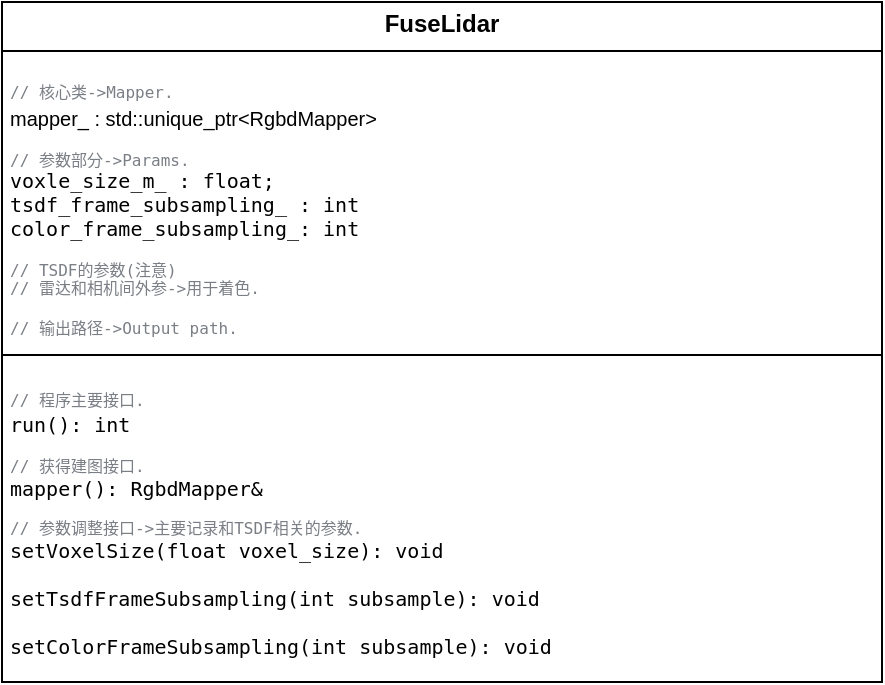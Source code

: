 <mxfile version="24.7.8">
  <diagram id="C5RBs43oDa-KdzZeNtuy" name="Page-1">
    <mxGraphModel dx="1728" dy="991" grid="1" gridSize="10" guides="1" tooltips="1" connect="1" arrows="1" fold="1" page="1" pageScale="1" pageWidth="827" pageHeight="1169" math="0" shadow="0">
      <root>
        <mxCell id="WIyWlLk6GJQsqaUBKTNV-0" />
        <mxCell id="WIyWlLk6GJQsqaUBKTNV-1" parent="WIyWlLk6GJQsqaUBKTNV-0" />
        <mxCell id="Q06gvqehb0tVf-gmrX-M-1" value="&lt;p style=&quot;margin:0px;margin-top:4px;text-align:center;&quot;&gt;&lt;b&gt;FuseLidar&lt;/b&gt;&lt;/p&gt;&lt;hr size=&quot;1&quot; style=&quot;border-style:solid;&quot;&gt;&lt;p style=&quot;margin: 0px 0px 0px 4px; font-size: 8px;&quot;&gt;&lt;font face=&quot;JetBrains Mono, monospace&quot; color=&quot;#7a7e85&quot;&gt;&lt;br&gt;&lt;/font&gt;&lt;/p&gt;&lt;p style=&quot;margin: 0px 0px 0px 4px; font-size: 8px;&quot;&gt;&lt;span style=&quot;color: rgb(122, 126, 133); font-family: &amp;quot;JetBrains Mono&amp;quot;, monospace;&quot;&gt;// 核心类-&amp;gt;Mapper.&lt;/span&gt;&lt;font face=&quot;JetBrains Mono, monospace&quot; color=&quot;#7a7e85&quot;&gt;&lt;br&gt;&lt;/font&gt;&lt;/p&gt;&lt;p style=&quot;margin: 0px 0px 0px 4px;&quot;&gt;&lt;font style=&quot;font-size: 10px;&quot;&gt;mapper_ : std::unique_ptr&amp;lt;RgbdMapper&amp;gt;&lt;/font&gt;&lt;/p&gt;&lt;p style=&quot;margin: 0px 0px 0px 4px; font-size: 8px;&quot;&gt;&lt;br&gt;&lt;/p&gt;&lt;p style=&quot;margin: 0px 0px 0px 4px; font-size: 8px;&quot;&gt;&lt;span style=&quot;background-color: initial; color: rgb(122, 126, 133); font-family: &amp;quot;JetBrains Mono&amp;quot;, monospace;&quot;&gt;// 参数部分-&amp;gt;Params.&lt;/span&gt;&lt;/p&gt;&lt;p style=&quot;margin: 0px 0px 0px 4px; font-size: 10px;&quot;&gt;&lt;span style=&quot;background-color: initial; font-family: &amp;quot;JetBrains Mono&amp;quot;, monospace;&quot;&gt;&lt;font style=&quot;font-size: 10px;&quot;&gt;voxle_size_m_ : float;&lt;/font&gt;&lt;/span&gt;&lt;/p&gt;&lt;p style=&quot;margin: 0px 0px 0px 4px; font-size: 10px;&quot;&gt;&lt;span style=&quot;background-color: initial; font-family: &amp;quot;JetBrains Mono&amp;quot;, monospace;&quot;&gt;&lt;font style=&quot;font-size: 10px;&quot;&gt;tsdf_frame_subsampling_ : int&lt;/font&gt;&lt;/span&gt;&lt;/p&gt;&lt;p style=&quot;margin: 0px 0px 0px 4px; font-size: 10px;&quot;&gt;&lt;span style=&quot;background-color: initial; font-family: &amp;quot;JetBrains Mono&amp;quot;, monospace;&quot;&gt;&lt;font style=&quot;font-size: 10px;&quot;&gt;color_frame_subsampling_: int&lt;/font&gt;&lt;/span&gt;&lt;/p&gt;&lt;p style=&quot;margin: 0px 0px 0px 4px; font-size: 8px;&quot;&gt;&lt;br&gt;&lt;/p&gt;&lt;p style=&quot;margin: 0px 0px 0px 4px; font-size: 8px;&quot;&gt;&lt;font face=&quot;JetBrains Mono, monospace&quot; color=&quot;#7a7e85&quot;&gt;// TSDF的参数(注意)&lt;/font&gt;&lt;/p&gt;&lt;p style=&quot;margin: 0px 0px 0px 4px; font-size: 8px;&quot;&gt;&lt;font face=&quot;JetBrains Mono, monospace&quot; color=&quot;#7a7e85&quot;&gt;// 雷达和相机间外参-&amp;gt;用于着色.&lt;/font&gt;&lt;/p&gt;&lt;p style=&quot;margin: 0px 0px 0px 4px; font-size: 8px;&quot;&gt;&lt;font face=&quot;JetBrains Mono, monospace&quot; color=&quot;#7a7e85&quot;&gt;&lt;br&gt;&lt;/font&gt;&lt;/p&gt;&lt;p style=&quot;margin: 0px 0px 0px 4px; font-size: 8px;&quot;&gt;&lt;font face=&quot;JetBrains Mono, monospace&quot; color=&quot;#7a7e85&quot;&gt;// 输出路径&lt;/font&gt;&lt;span style=&quot;background-color: initial; color: rgb(122, 126, 133); font-family: &amp;quot;JetBrains Mono&amp;quot;, monospace;&quot;&gt;-&amp;gt;O&lt;/span&gt;&lt;span style=&quot;background-color: initial; color: rgb(122, 126, 133); font-family: &amp;quot;JetBrains Mono&amp;quot;, monospace;&quot;&gt;utput path&lt;/span&gt;&lt;span style=&quot;background-color: initial; color: rgb(122, 126, 133); font-family: &amp;quot;JetBrains Mono&amp;quot;, monospace;&quot;&gt;.&lt;/span&gt;&lt;font face=&quot;JetBrains Mono, monospace&quot; color=&quot;#7a7e85&quot;&gt;&lt;br&gt;&lt;/font&gt;&lt;/p&gt;&lt;hr size=&quot;1&quot; style=&quot;border-style: solid; font-size: 16px;&quot;&gt;&lt;p style=&quot;margin: 0px 0px 0px 4px; font-size: 8px;&quot;&gt;&lt;br&gt;&lt;/p&gt;&lt;p style=&quot;margin: 0px 0px 0px 4px; font-size: 8px;&quot;&gt;&lt;font face=&quot;JetBrains Mono, monospace&quot; color=&quot;#7a7e85&quot;&gt;// 程序主要接口&lt;/font&gt;&lt;span style=&quot;background-color: initial; color: rgb(122, 126, 133); font-family: &amp;quot;JetBrains Mono&amp;quot;, monospace;&quot;&gt;.&lt;/span&gt;&lt;br&gt;&lt;/p&gt;&lt;p style=&quot;margin: 0px 0px 0px 4px;&quot;&gt;&lt;span style=&quot;background-color: initial; font-family: &amp;quot;JetBrains Mono&amp;quot;, monospace;&quot;&gt;&lt;font style=&quot;font-size: 10px;&quot;&gt;run(): int&lt;/font&gt;&lt;/span&gt;&lt;/p&gt;&lt;p style=&quot;margin: 0px 0px 0px 4px; font-size: 8px;&quot;&gt;&lt;span style=&quot;background-color: initial; color: rgb(122, 126, 133); font-family: &amp;quot;JetBrains Mono&amp;quot;, monospace;&quot;&gt;&lt;br&gt;&lt;/span&gt;&lt;/p&gt;&lt;p style=&quot;margin: 0px 0px 0px 4px; font-size: 8px;&quot;&gt;&lt;font face=&quot;JetBrains Mono, monospace&quot; color=&quot;#7a7e85&quot;&gt;// 获得建图接口&lt;/font&gt;&lt;span style=&quot;background-color: initial; color: rgb(122, 126, 133); font-family: &amp;quot;JetBrains Mono&amp;quot;, monospace;&quot;&gt;.&lt;/span&gt;&lt;span style=&quot;background-color: initial; color: rgb(122, 126, 133); font-family: &amp;quot;JetBrains Mono&amp;quot;, monospace;&quot;&gt;&lt;br&gt;&lt;/span&gt;&lt;/p&gt;&lt;p style=&quot;margin: 0px 0px 0px 4px; font-size: 10px;&quot;&gt;&lt;span style=&quot;background-color: initial; font-family: &amp;quot;JetBrains Mono&amp;quot;, monospace;&quot;&gt;mapper():&amp;nbsp;&lt;/span&gt;&lt;span style=&quot;font-family: &amp;quot;JetBrains Mono&amp;quot;, monospace; background-color: initial;&quot;&gt;RgbdMapper&amp;amp;&lt;/span&gt;&lt;/p&gt;&lt;p style=&quot;margin: 0px 0px 0px 4px; font-size: 8px;&quot;&gt;&lt;span style=&quot;background-color: initial; color: rgb(122, 126, 133); font-family: &amp;quot;JetBrains Mono&amp;quot;, monospace;&quot;&gt;&lt;br&gt;&lt;/span&gt;&lt;/p&gt;&lt;p style=&quot;margin: 0px 0px 0px 4px; font-size: 8px;&quot;&gt;&lt;font face=&quot;JetBrains Mono, monospace&quot; color=&quot;#7a7e85&quot;&gt;// 参数调整接口-&amp;gt;&lt;/font&gt;&lt;span style=&quot;color: rgb(122, 126, 133); font-family: &amp;quot;JetBrains Mono&amp;quot;, monospace; background-color: initial;&quot;&gt;主要记录和TSDF相关的参数.&lt;/span&gt;&lt;/p&gt;&lt;p style=&quot;margin: 0px 0px 0px 4px; font-size: 10px;&quot;&gt;&lt;font style=&quot;font-size: 10px;&quot; face=&quot;JetBrains Mono, monospace&quot;&gt;setVoxelSize(float voxel_size): void&lt;/font&gt;&lt;/p&gt;&lt;p style=&quot;margin: 0px 0px 0px 4px; font-size: 10px;&quot;&gt;&lt;font style=&quot;font-size: 10px;&quot; face=&quot;JetBrains Mono, monospace&quot;&gt;&lt;br&gt;&lt;/font&gt;&lt;/p&gt;&lt;p style=&quot;margin: 0px 0px 0px 4px; font-size: 10px;&quot;&gt;&lt;font style=&quot;font-size: 10px;&quot; face=&quot;JetBrains Mono, monospace&quot;&gt;setTsdfFrameSubsampling(int subsample): void&lt;/font&gt;&lt;/p&gt;&lt;p style=&quot;margin: 0px 0px 0px 4px; font-size: 10px;&quot;&gt;&lt;font style=&quot;font-size: 10px;&quot; face=&quot;JetBrains Mono, monospace&quot;&gt;&lt;br&gt;&lt;/font&gt;&lt;/p&gt;&lt;p style=&quot;margin: 0px 0px 0px 4px; font-size: 10px;&quot;&gt;&lt;font style=&quot;font-size: 10px;&quot; face=&quot;JetBrains Mono, monospace&quot;&gt;setColorFrameSubsampling(int subsample): void&lt;/font&gt;&lt;/p&gt;&lt;p style=&quot;margin: 0px 0px 0px 4px; font-size: 10px;&quot;&gt;&lt;font style=&quot;font-size: 10px;&quot; face=&quot;JetBrains Mono, monospace&quot;&gt;&lt;br&gt;&lt;/font&gt;&lt;/p&gt;&lt;p style=&quot;margin: 0px 0px 0px 4px; font-size: 10px;&quot;&gt;&lt;br&gt;&lt;/p&gt;" style="verticalAlign=top;align=left;overflow=fill;html=1;whiteSpace=wrap;" vertex="1" parent="WIyWlLk6GJQsqaUBKTNV-1">
          <mxGeometry x="20" y="40" width="440" height="340" as="geometry" />
        </mxCell>
      </root>
    </mxGraphModel>
  </diagram>
</mxfile>
